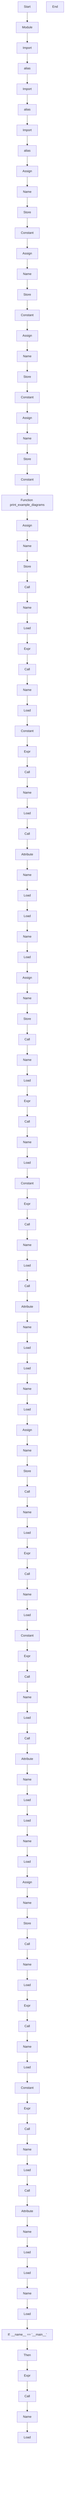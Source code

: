 flowchart TD
Start["Start"]
node1["Module"]
Start --> node1
node2["Import"]
node1 --> node2
node3["alias"]
node2 --> node3
node4["Import"]
node3 --> node4
node5["alias"]
node4 --> node5
node6["Import"]
node5 --> node6
node7["alias"]
node6 --> node7
node8["Assign"]
node7 --> node8
node9["Name"]
node8 --> node9
node10["Store"]
node9 --> node10
node11["Constant"]
node10 --> node11
node12["Assign"]
node11 --> node12
node13["Name"]
node12 --> node13
node14["Store"]
node13 --> node14
node15["Constant"]
node14 --> node15
node16["Assign"]
node15 --> node16
node17["Name"]
node16 --> node17
node18["Store"]
node17 --> node18
node19["Constant"]
node18 --> node19
node20["Assign"]
node19 --> node20
node21["Name"]
node20 --> node21
node22["Store"]
node21 --> node22
node23["Constant"]
node22 --> node23
node24["Function print_example_diagrams"]
node23 --> node24
node25["Assign"]
node24 --> node25
node26["Name"]
node25 --> node26
node27["Store"]
node26 --> node27
node28["Call"]
node27 --> node28
node29["Name"]
node28 --> node29
node30["Load"]
node29 --> node30
node31["Expr"]
node30 --> node31
node32["Call"]
node31 --> node32
node33["Name"]
node32 --> node33
node34["Load"]
node33 --> node34
node35["Constant"]
node34 --> node35
node36["Expr"]
node35 --> node36
node37["Call"]
node36 --> node37
node38["Name"]
node37 --> node38
node39["Load"]
node38 --> node39
node40["Call"]
node39 --> node40
node41["Attribute"]
node40 --> node41
node42["Name"]
node41 --> node42
node43["Load"]
node42 --> node43
node44["Load"]
node43 --> node44
node45["Name"]
node44 --> node45
node46["Load"]
node45 --> node46
node47["Assign"]
node46 --> node47
node48["Name"]
node47 --> node48
node49["Store"]
node48 --> node49
node50["Call"]
node49 --> node50
node51["Name"]
node50 --> node51
node52["Load"]
node51 --> node52
node53["Expr"]
node52 --> node53
node54["Call"]
node53 --> node54
node55["Name"]
node54 --> node55
node56["Load"]
node55 --> node56
node57["Constant"]
node56 --> node57
node58["Expr"]
node57 --> node58
node59["Call"]
node58 --> node59
node60["Name"]
node59 --> node60
node61["Load"]
node60 --> node61
node62["Call"]
node61 --> node62
node63["Attribute"]
node62 --> node63
node64["Name"]
node63 --> node64
node65["Load"]
node64 --> node65
node66["Load"]
node65 --> node66
node67["Name"]
node66 --> node67
node68["Load"]
node67 --> node68
node69["Assign"]
node68 --> node69
node70["Name"]
node69 --> node70
node71["Store"]
node70 --> node71
node72["Call"]
node71 --> node72
node73["Name"]
node72 --> node73
node74["Load"]
node73 --> node74
node75["Expr"]
node74 --> node75
node76["Call"]
node75 --> node76
node77["Name"]
node76 --> node77
node78["Load"]
node77 --> node78
node79["Constant"]
node78 --> node79
node80["Expr"]
node79 --> node80
node81["Call"]
node80 --> node81
node82["Name"]
node81 --> node82
node83["Load"]
node82 --> node83
node84["Call"]
node83 --> node84
node85["Attribute"]
node84 --> node85
node86["Name"]
node85 --> node86
node87["Load"]
node86 --> node87
node88["Load"]
node87 --> node88
node89["Name"]
node88 --> node89
node90["Load"]
node89 --> node90
node91["Assign"]
node90 --> node91
node92["Name"]
node91 --> node92
node93["Store"]
node92 --> node93
node94["Call"]
node93 --> node94
node95["Name"]
node94 --> node95
node96["Load"]
node95 --> node96
node97["Expr"]
node96 --> node97
node98["Call"]
node97 --> node98
node99["Name"]
node98 --> node99
node100["Load"]
node99 --> node100
node101["Constant"]
node100 --> node101
node102["Expr"]
node101 --> node102
node103["Call"]
node102 --> node103
node104["Name"]
node103 --> node104
node105["Load"]
node104 --> node105
node106["Call"]
node105 --> node106
node107["Attribute"]
node106 --> node107
node108["Name"]
node107 --> node108
node109["Load"]
node108 --> node109
node110["Load"]
node109 --> node110
node111["Name"]
node110 --> node111
node112["Load"]
node111 --> node112
node113["If: __name__ == '__main__'"]
node112 --> node113
node114["Then"]
node113 --> node114
node115["Expr"]
node114 --> node115
node116["Call"]
node115 --> node116
node117["Name"]
node116 --> node117
node118["Load"]
node117 --> node118
End["End"]